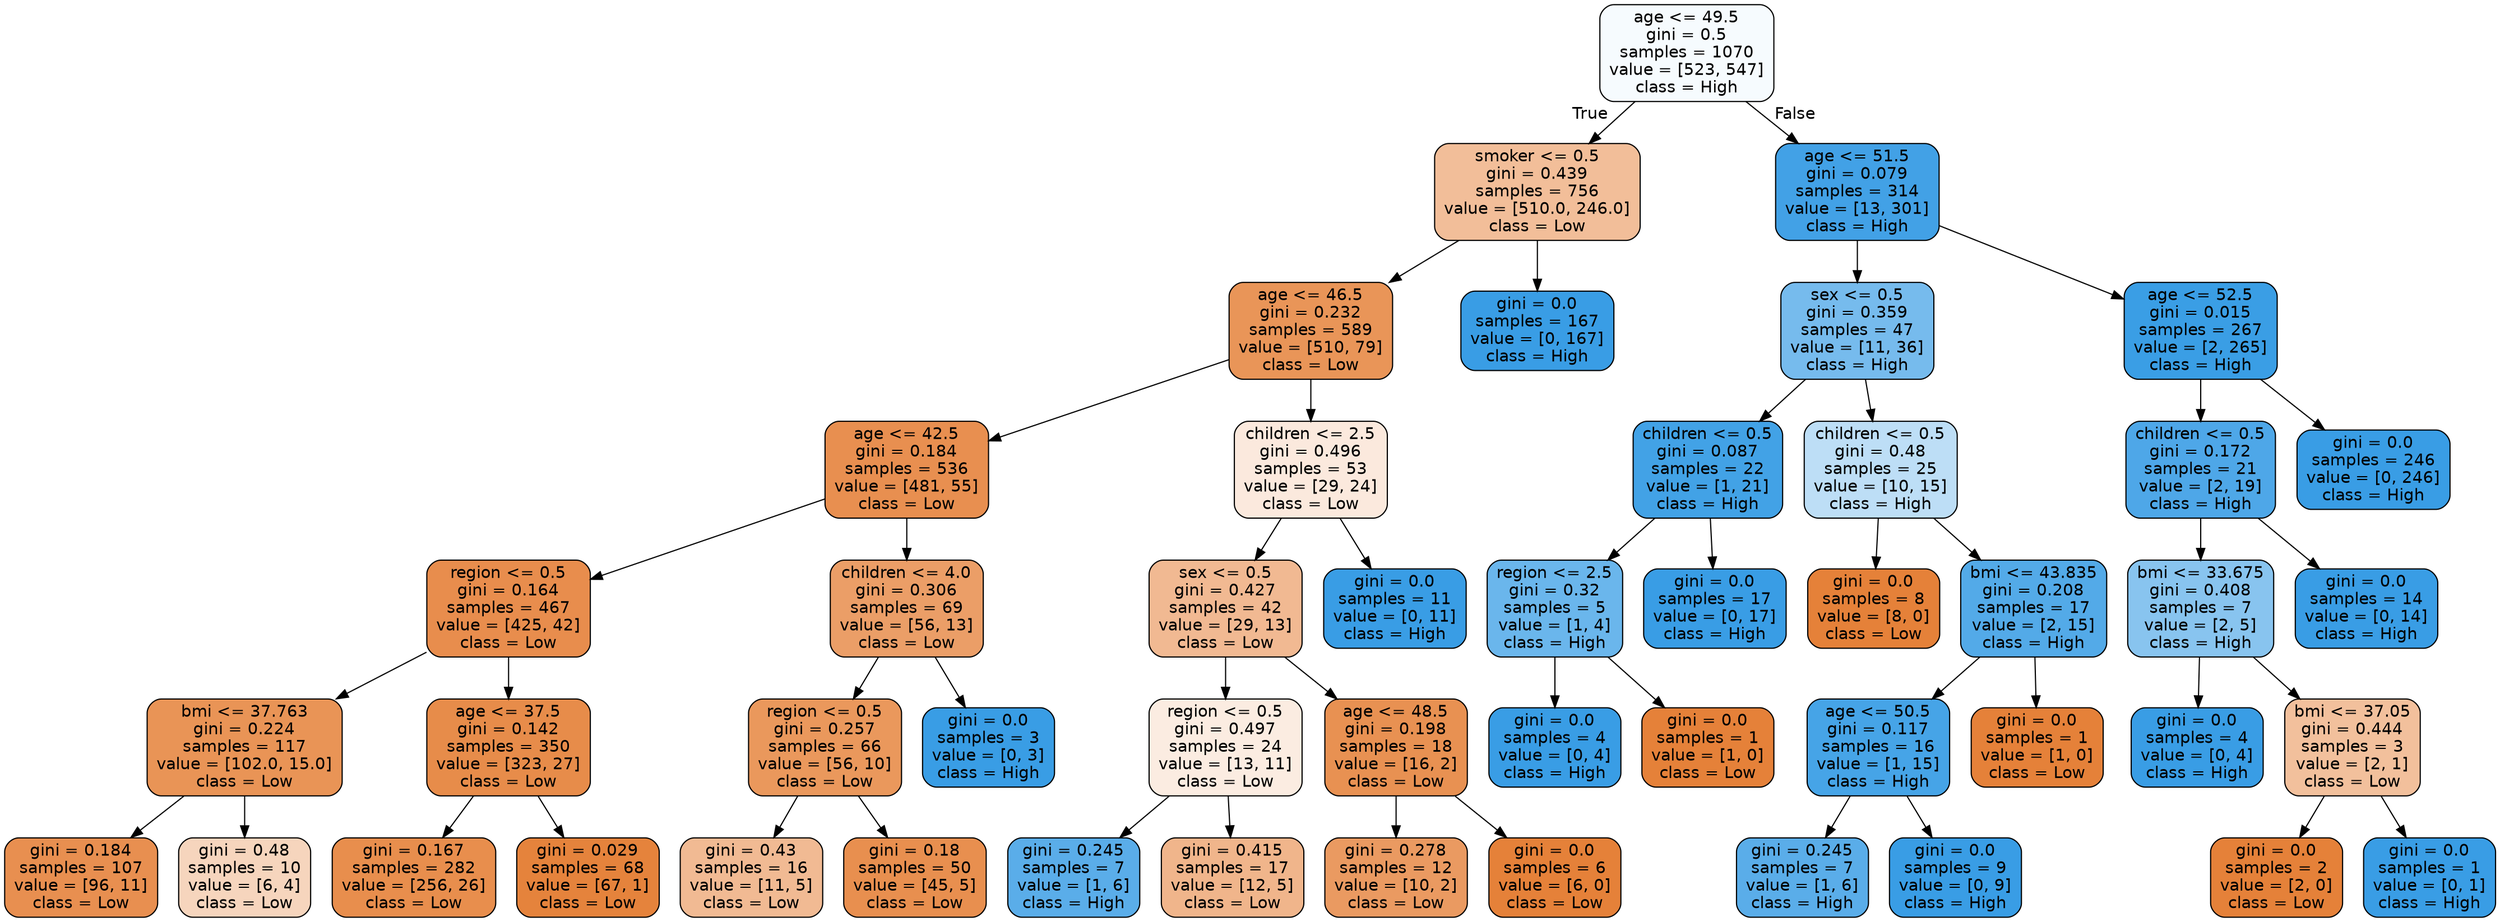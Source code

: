 digraph Tree {
node [shape=box, style="filled, rounded", color="black", fontname="helvetica"] ;
edge [fontname="helvetica"] ;
0 [label="age <= 49.5\ngini = 0.5\nsamples = 1070\nvalue = [523, 547]\nclass = High", fillcolor="#f6fbfe"] ;
1 [label="smoker <= 0.5\ngini = 0.439\nsamples = 756\nvalue = [510.0, 246.0]\nclass = Low", fillcolor="#f2be99"] ;
0 -> 1 [labeldistance=2.5, labelangle=45, headlabel="True"] ;
2 [label="age <= 46.5\ngini = 0.232\nsamples = 589\nvalue = [510, 79]\nclass = Low", fillcolor="#e99558"] ;
1 -> 2 ;
3 [label="age <= 42.5\ngini = 0.184\nsamples = 536\nvalue = [481, 55]\nclass = Low", fillcolor="#e88f50"] ;
2 -> 3 ;
4 [label="region <= 0.5\ngini = 0.164\nsamples = 467\nvalue = [425, 42]\nclass = Low", fillcolor="#e88d4d"] ;
3 -> 4 ;
5 [label="bmi <= 37.763\ngini = 0.224\nsamples = 117\nvalue = [102.0, 15.0]\nclass = Low", fillcolor="#e99456"] ;
4 -> 5 ;
6 [label="gini = 0.184\nsamples = 107\nvalue = [96, 11]\nclass = Low", fillcolor="#e88f50"] ;
5 -> 6 ;
7 [label="gini = 0.48\nsamples = 10\nvalue = [6, 4]\nclass = Low", fillcolor="#f6d5bd"] ;
5 -> 7 ;
8 [label="age <= 37.5\ngini = 0.142\nsamples = 350\nvalue = [323, 27]\nclass = Low", fillcolor="#e78c4a"] ;
4 -> 8 ;
9 [label="gini = 0.167\nsamples = 282\nvalue = [256, 26]\nclass = Low", fillcolor="#e88e4d"] ;
8 -> 9 ;
10 [label="gini = 0.029\nsamples = 68\nvalue = [67, 1]\nclass = Low", fillcolor="#e5833c"] ;
8 -> 10 ;
11 [label="children <= 4.0\ngini = 0.306\nsamples = 69\nvalue = [56, 13]\nclass = Low", fillcolor="#eb9e67"] ;
3 -> 11 ;
12 [label="region <= 0.5\ngini = 0.257\nsamples = 66\nvalue = [56, 10]\nclass = Low", fillcolor="#ea985c"] ;
11 -> 12 ;
13 [label="gini = 0.43\nsamples = 16\nvalue = [11, 5]\nclass = Low", fillcolor="#f1ba93"] ;
12 -> 13 ;
14 [label="gini = 0.18\nsamples = 50\nvalue = [45, 5]\nclass = Low", fillcolor="#e88f4f"] ;
12 -> 14 ;
15 [label="gini = 0.0\nsamples = 3\nvalue = [0, 3]\nclass = High", fillcolor="#399de5"] ;
11 -> 15 ;
16 [label="children <= 2.5\ngini = 0.496\nsamples = 53\nvalue = [29, 24]\nclass = Low", fillcolor="#fbe9dd"] ;
2 -> 16 ;
17 [label="sex <= 0.5\ngini = 0.427\nsamples = 42\nvalue = [29, 13]\nclass = Low", fillcolor="#f1b992"] ;
16 -> 17 ;
18 [label="region <= 0.5\ngini = 0.497\nsamples = 24\nvalue = [13, 11]\nclass = Low", fillcolor="#fbece1"] ;
17 -> 18 ;
19 [label="gini = 0.245\nsamples = 7\nvalue = [1, 6]\nclass = High", fillcolor="#5aade9"] ;
18 -> 19 ;
20 [label="gini = 0.415\nsamples = 17\nvalue = [12, 5]\nclass = Low", fillcolor="#f0b58b"] ;
18 -> 20 ;
21 [label="age <= 48.5\ngini = 0.198\nsamples = 18\nvalue = [16, 2]\nclass = Low", fillcolor="#e89152"] ;
17 -> 21 ;
22 [label="gini = 0.278\nsamples = 12\nvalue = [10, 2]\nclass = Low", fillcolor="#ea9a61"] ;
21 -> 22 ;
23 [label="gini = 0.0\nsamples = 6\nvalue = [6, 0]\nclass = Low", fillcolor="#e58139"] ;
21 -> 23 ;
24 [label="gini = 0.0\nsamples = 11\nvalue = [0, 11]\nclass = High", fillcolor="#399de5"] ;
16 -> 24 ;
25 [label="gini = 0.0\nsamples = 167\nvalue = [0, 167]\nclass = High", fillcolor="#399de5"] ;
1 -> 25 ;
26 [label="age <= 51.5\ngini = 0.079\nsamples = 314\nvalue = [13, 301]\nclass = High", fillcolor="#42a1e6"] ;
0 -> 26 [labeldistance=2.5, labelangle=-45, headlabel="False"] ;
27 [label="sex <= 0.5\ngini = 0.359\nsamples = 47\nvalue = [11, 36]\nclass = High", fillcolor="#76bbed"] ;
26 -> 27 ;
28 [label="children <= 0.5\ngini = 0.087\nsamples = 22\nvalue = [1, 21]\nclass = High", fillcolor="#42a2e6"] ;
27 -> 28 ;
29 [label="region <= 2.5\ngini = 0.32\nsamples = 5\nvalue = [1, 4]\nclass = High", fillcolor="#6ab6ec"] ;
28 -> 29 ;
30 [label="gini = 0.0\nsamples = 4\nvalue = [0, 4]\nclass = High", fillcolor="#399de5"] ;
29 -> 30 ;
31 [label="gini = 0.0\nsamples = 1\nvalue = [1, 0]\nclass = Low", fillcolor="#e58139"] ;
29 -> 31 ;
32 [label="gini = 0.0\nsamples = 17\nvalue = [0, 17]\nclass = High", fillcolor="#399de5"] ;
28 -> 32 ;
33 [label="children <= 0.5\ngini = 0.48\nsamples = 25\nvalue = [10, 15]\nclass = High", fillcolor="#bddef6"] ;
27 -> 33 ;
34 [label="gini = 0.0\nsamples = 8\nvalue = [8, 0]\nclass = Low", fillcolor="#e58139"] ;
33 -> 34 ;
35 [label="bmi <= 43.835\ngini = 0.208\nsamples = 17\nvalue = [2, 15]\nclass = High", fillcolor="#53aae8"] ;
33 -> 35 ;
36 [label="age <= 50.5\ngini = 0.117\nsamples = 16\nvalue = [1, 15]\nclass = High", fillcolor="#46a4e7"] ;
35 -> 36 ;
37 [label="gini = 0.245\nsamples = 7\nvalue = [1, 6]\nclass = High", fillcolor="#5aade9"] ;
36 -> 37 ;
38 [label="gini = 0.0\nsamples = 9\nvalue = [0, 9]\nclass = High", fillcolor="#399de5"] ;
36 -> 38 ;
39 [label="gini = 0.0\nsamples = 1\nvalue = [1, 0]\nclass = Low", fillcolor="#e58139"] ;
35 -> 39 ;
40 [label="age <= 52.5\ngini = 0.015\nsamples = 267\nvalue = [2, 265]\nclass = High", fillcolor="#3a9ee5"] ;
26 -> 40 ;
41 [label="children <= 0.5\ngini = 0.172\nsamples = 21\nvalue = [2, 19]\nclass = High", fillcolor="#4ea7e8"] ;
40 -> 41 ;
42 [label="bmi <= 33.675\ngini = 0.408\nsamples = 7\nvalue = [2, 5]\nclass = High", fillcolor="#88c4ef"] ;
41 -> 42 ;
43 [label="gini = 0.0\nsamples = 4\nvalue = [0, 4]\nclass = High", fillcolor="#399de5"] ;
42 -> 43 ;
44 [label="bmi <= 37.05\ngini = 0.444\nsamples = 3\nvalue = [2, 1]\nclass = Low", fillcolor="#f2c09c"] ;
42 -> 44 ;
45 [label="gini = 0.0\nsamples = 2\nvalue = [2, 0]\nclass = Low", fillcolor="#e58139"] ;
44 -> 45 ;
46 [label="gini = 0.0\nsamples = 1\nvalue = [0, 1]\nclass = High", fillcolor="#399de5"] ;
44 -> 46 ;
47 [label="gini = 0.0\nsamples = 14\nvalue = [0, 14]\nclass = High", fillcolor="#399de5"] ;
41 -> 47 ;
48 [label="gini = 0.0\nsamples = 246\nvalue = [0, 246]\nclass = High", fillcolor="#399de5"] ;
40 -> 48 ;
}